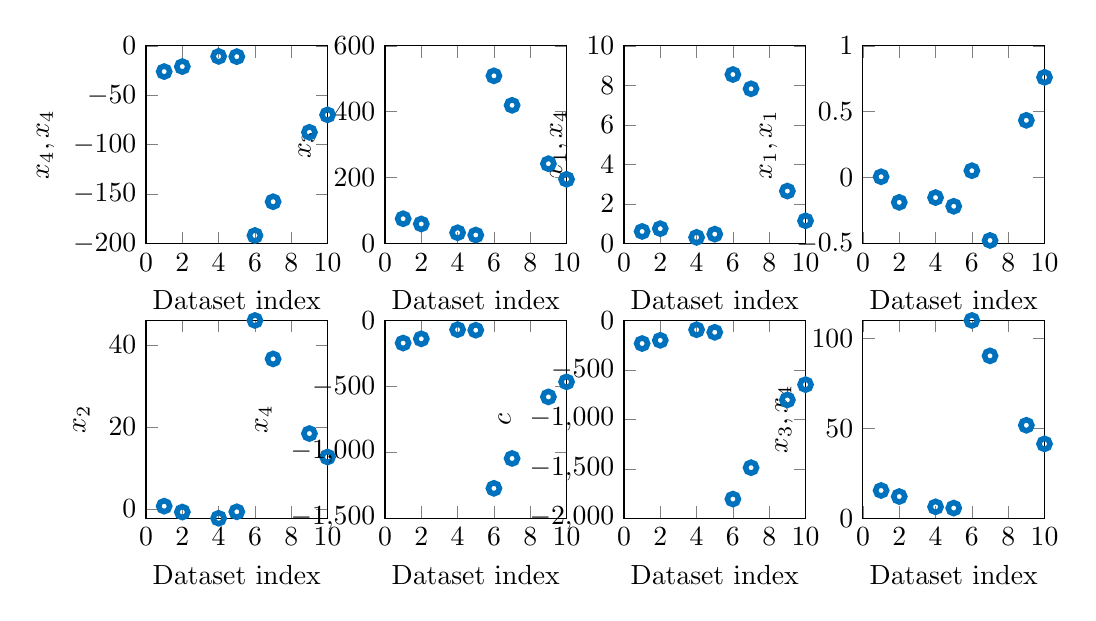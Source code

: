 % This file was created by matlab2tikz.
% Minimal pgfplots version: 1.3
%
\definecolor{mycolor1}{rgb}{0.0,0.447,0.741}%
%
\begin{tikzpicture}

\begin{axis}[%
width=2.306cm,
height=2.512cm,
at={(0cm,0cm)},
scale only axis,
xmin=0,
xmax=10,
xlabel={Dataset index},
ymin=-2.24,
ymax=45.942,
ylabel={$x_2$},
legend style={legend cell align=left,align=left,draw=white!15!black}
]
\addplot [color=mycolor1,line width=2.0pt,only marks,mark=o,mark options={solid},forget plot]
  table[row sep=crcr]{%
1	0.707\\
2	-0.725\\
4	-2.24\\
5	-0.664\\
6	45.942\\
7	36.573\\
9	18.396\\
10	12.678\\
};
\end{axis}

\begin{axis}[%
width=2.306cm,
height=2.512cm,
at={(6.07cm,3.488cm)},
scale only axis,
xmin=0,
xmax=10,
xlabel={Dataset index},
ymin=0,
ymax=10,
ylabel={$x_1,x_4$},
legend style={legend cell align=left,align=left,draw=white!15!black}
]
\addplot [color=mycolor1,line width=2.0pt,only marks,mark=o,mark options={solid},forget plot]
  table[row sep=crcr]{%
1	0.616\\
2	0.756\\
4	0.315\\
5	0.479\\
6	8.549\\
7	7.827\\
9	2.657\\
10	1.153\\
};
\end{axis}

\begin{axis}[%
width=2.306cm,
height=2.512cm,
at={(9.105cm,3.488cm)},
scale only axis,
xmin=0,
xmax=10,
xlabel={Dataset index},
ymin=-0.5,
ymax=1,
ylabel={$x_1,x_1$},
legend style={legend cell align=left,align=left,draw=white!15!black}
]
\addplot [color=mycolor1,line width=2.0pt,only marks,mark=o,mark options={solid},forget plot]
  table[row sep=crcr]{%
1	0.007\\
2	-0.187\\
4	-0.151\\
5	-0.217\\
6	0.053\\
7	-0.476\\
9	0.435\\
10	0.761\\
};
\end{axis}

\begin{axis}[%
width=2.306cm,
height=2.512cm,
at={(3.035cm,3.488cm)},
scale only axis,
xmin=0,
xmax=10,
xlabel={Dataset index},
ymin=0,
ymax=600,
ylabel={$x_3$},
legend style={legend cell align=left,align=left,draw=white!15!black}
]
\addplot [color=mycolor1,line width=2.0pt,only marks,mark=o,mark options={solid},forget plot]
  table[row sep=crcr]{%
1	75.425\\
2	59.578\\
4	33.0\\
5	26.057\\
6	508.937\\
7	419.535\\
9	242.354\\
10	195.152\\
};
\end{axis}

\begin{axis}[%
width=2.306cm,
height=2.512cm,
at={(0cm,3.488cm)},
scale only axis,
xmin=0,
xmax=10,
xlabel={Dataset index},
ymin=-200,
ymax=0,
ylabel={$x_4,x_4$},
legend style={legend cell align=left,align=left,draw=white!15!black}
]
\addplot [color=mycolor1,line width=2.0pt,only marks,mark=o,mark options={solid},forget plot]
  table[row sep=crcr]{%
1	-26.035\\
2	-20.988\\
4	-10.692\\
5	-10.957\\
6	-191.78\\
7	-157.644\\
9	-87.42\\
10	-69.801\\
};
\end{axis}

\begin{axis}[%
width=2.306cm,
height=2.512cm,
at={(3.035cm,0cm)},
scale only axis,
xmin=0,
xmax=10,
xlabel={Dataset index},
ymin=-1500,
ymax=0,
ylabel={$x_4$},
legend style={legend cell align=left,align=left,draw=white!15!black}
]
\addplot [color=mycolor1,line width=2.0pt,only marks,mark=o,mark options={solid},forget plot]
  table[row sep=crcr]{%
1	-171.245\\
2	-139.217\\
4	-69.605\\
5	-73.687\\
6	-1273.02\\
7	-1046.381\\
9	-579.722\\
10	-465.591\\
};
\end{axis}

\begin{axis}[%
width=2.306cm,
height=2.512cm,
at={(9.105cm,0cm)},
scale only axis,
xmin=0,
xmax=10,
xlabel={Dataset index},
ymin=0,
ymax=110.131,
ylabel={$x_3,x_4$},
legend style={legend cell align=left,align=left,draw=white!15!black}
]
\addplot [color=mycolor1,line width=2.0pt,only marks,mark=o,mark options={solid},forget plot]
  table[row sep=crcr]{%
1	15.468\\
2	12.098\\
4	6.36\\
5	5.676\\
6	110.131\\
7	90.427\\
9	51.772\\
10	41.426\\
};
\end{axis}

\begin{axis}[%
width=2.306cm,
height=2.512cm,
at={(6.07cm,0cm)},
scale only axis,
xmin=0,
xmax=10,
xlabel={Dataset index},
ymin=-2000,
ymax=0,
ylabel={$c$},
legend style={legend cell align=left,align=left,draw=white!15!black}
]
\addplot [color=mycolor1,line width=2.0pt,only marks,mark=o,mark options={solid},forget plot]
  table[row sep=crcr]{%
1	-233.158\\
2	-200.831\\
4	-93.739\\
5	-119.696\\
6	-1805.897\\
7	-1488.551\\
9	-803.703\\
10	-648.797\\
};
\end{axis}
\end{tikzpicture}%